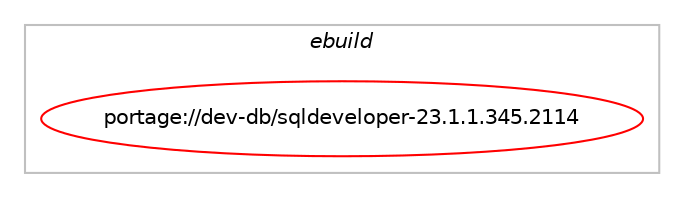 digraph prolog {

# *************
# Graph options
# *************

newrank=true;
concentrate=true;
compound=true;
graph [rankdir=LR,fontname=Helvetica,fontsize=10,ranksep=1.5];#, ranksep=2.5, nodesep=0.2];
edge  [arrowhead=vee];
node  [fontname=Helvetica,fontsize=10];

# **********
# The ebuild
# **********

subgraph cluster_leftcol {
color=gray;
label=<<i>ebuild</i>>;
id [label="portage://dev-db/sqldeveloper-23.1.1.345.2114", color=red, width=4, href="../dev-db/sqldeveloper-23.1.1.345.2114.svg"];
}

# ****************
# The dependencies
# ****************

subgraph cluster_midcol {
color=gray;
label=<<i>dependencies</i>>;
subgraph cluster_compile {
fillcolor="#eeeeee";
style=filled;
label=<<i>compile</i>>;
# *** BEGIN UNKNOWN DEPENDENCY TYPE (TODO) ***
# id -> equal(package_dependency(portage://dev-db/sqldeveloper-23.1.1.345.2114,install,no,dev-java,java-config,greaterequal,[2.2.0,,-r3,2.2.0-r3],[],[]))
# *** END UNKNOWN DEPENDENCY TYPE (TODO) ***

}
subgraph cluster_compileandrun {
fillcolor="#eeeeee";
style=filled;
label=<<i>compile and run</i>>;
}
subgraph cluster_run {
fillcolor="#eeeeee";
style=filled;
label=<<i>run</i>>;
# *** BEGIN UNKNOWN DEPENDENCY TYPE (TODO) ***
# id -> equal(use_conditional_group(positive,mssql,portage://dev-db/sqldeveloper-23.1.1.345.2114,[package_dependency(portage://dev-db/sqldeveloper-23.1.1.345.2114,run,no,dev-java,jtds,none,[,,],[slot(1.3)],[])]))
# *** END UNKNOWN DEPENDENCY TYPE (TODO) ***

# *** BEGIN UNKNOWN DEPENDENCY TYPE (TODO) ***
# id -> equal(use_conditional_group(positive,mysql,portage://dev-db/sqldeveloper-23.1.1.345.2114,[package_dependency(portage://dev-db/sqldeveloper-23.1.1.345.2114,run,no,dev-java,jdbc-mysql,none,[,,],[slot(0)],[])]))
# *** END UNKNOWN DEPENDENCY TYPE (TODO) ***

# *** BEGIN UNKNOWN DEPENDENCY TYPE (TODO) ***
# id -> equal(use_conditional_group(positive,postgres,portage://dev-db/sqldeveloper-23.1.1.345.2114,[package_dependency(portage://dev-db/sqldeveloper-23.1.1.345.2114,run,no,dev-java,jdbc-postgresql,none,[,,],[slot(0)],[])]))
# *** END UNKNOWN DEPENDENCY TYPE (TODO) ***

# *** BEGIN UNKNOWN DEPENDENCY TYPE (TODO) ***
# id -> equal(use_conditional_group(positive,sybase,portage://dev-db/sqldeveloper-23.1.1.345.2114,[package_dependency(portage://dev-db/sqldeveloper-23.1.1.345.2114,run,no,dev-java,jtds,none,[,,],[slot(1.3)],[])]))
# *** END UNKNOWN DEPENDENCY TYPE (TODO) ***

# *** BEGIN UNKNOWN DEPENDENCY TYPE (TODO) ***
# id -> equal(package_dependency(portage://dev-db/sqldeveloper-23.1.1.345.2114,run,no,dev-java,java-config,greaterequal,[2.2.0,,-r3,2.2.0-r3],[],[]))
# *** END UNKNOWN DEPENDENCY TYPE (TODO) ***

# *** BEGIN UNKNOWN DEPENDENCY TYPE (TODO) ***
# id -> equal(package_dependency(portage://dev-db/sqldeveloper-23.1.1.345.2114,run,no,dev-java,openjdk,none,[,,],[slot(11)],[use(enable(javafx),none)]))
# *** END UNKNOWN DEPENDENCY TYPE (TODO) ***

# *** BEGIN UNKNOWN DEPENDENCY TYPE (TODO) ***
# id -> equal(package_dependency(portage://dev-db/sqldeveloper-23.1.1.345.2114,run,no,virtual,jre,none,[,,],[slot(11)],[]))
# *** END UNKNOWN DEPENDENCY TYPE (TODO) ***

}
}

# **************
# The candidates
# **************

subgraph cluster_choices {
rank=same;
color=gray;
label=<<i>candidates</i>>;

}

}
